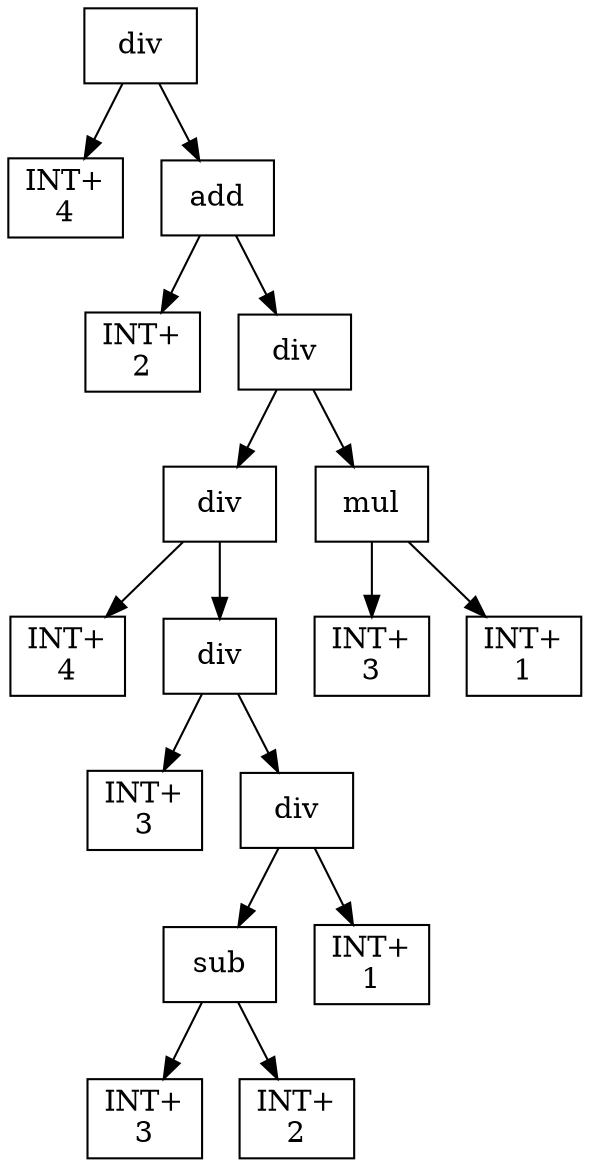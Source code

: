 digraph expr {
  node [shape=box];
  n1 [label="div"];
  n2 [label="INT+\n4"];
  n3 [label="add"];
  n4 [label="INT+\n2"];
  n5 [label="div"];
  n6 [label="div"];
  n7 [label="INT+\n4"];
  n8 [label="div"];
  n9 [label="INT+\n3"];
  n10 [label="div"];
  n11 [label="sub"];
  n12 [label="INT+\n3"];
  n13 [label="INT+\n2"];
  n11 -> n12;
  n11 -> n13;
  n14 [label="INT+\n1"];
  n10 -> n11;
  n10 -> n14;
  n8 -> n9;
  n8 -> n10;
  n6 -> n7;
  n6 -> n8;
  n15 [label="mul"];
  n16 [label="INT+\n3"];
  n17 [label="INT+\n1"];
  n15 -> n16;
  n15 -> n17;
  n5 -> n6;
  n5 -> n15;
  n3 -> n4;
  n3 -> n5;
  n1 -> n2;
  n1 -> n3;
}